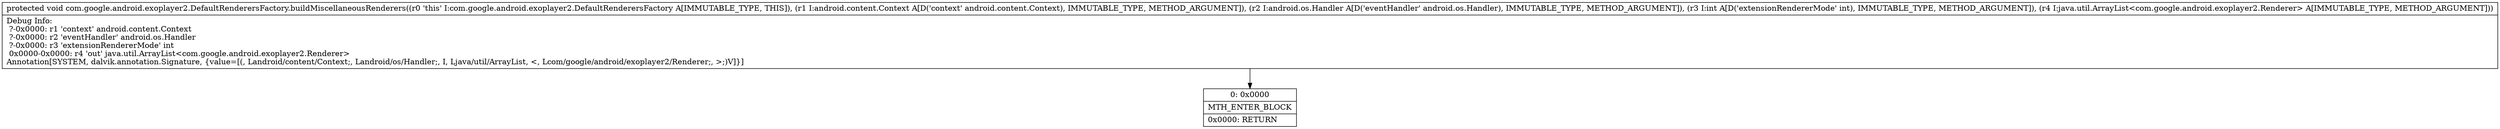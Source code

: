 digraph "CFG forcom.google.android.exoplayer2.DefaultRenderersFactory.buildMiscellaneousRenderers(Landroid\/content\/Context;Landroid\/os\/Handler;ILjava\/util\/ArrayList;)V" {
Node_0 [shape=record,label="{0\:\ 0x0000|MTH_ENTER_BLOCK\l|0x0000: RETURN   \l}"];
MethodNode[shape=record,label="{protected void com.google.android.exoplayer2.DefaultRenderersFactory.buildMiscellaneousRenderers((r0 'this' I:com.google.android.exoplayer2.DefaultRenderersFactory A[IMMUTABLE_TYPE, THIS]), (r1 I:android.content.Context A[D('context' android.content.Context), IMMUTABLE_TYPE, METHOD_ARGUMENT]), (r2 I:android.os.Handler A[D('eventHandler' android.os.Handler), IMMUTABLE_TYPE, METHOD_ARGUMENT]), (r3 I:int A[D('extensionRendererMode' int), IMMUTABLE_TYPE, METHOD_ARGUMENT]), (r4 I:java.util.ArrayList\<com.google.android.exoplayer2.Renderer\> A[IMMUTABLE_TYPE, METHOD_ARGUMENT]))  | Debug Info:\l  ?\-0x0000: r1 'context' android.content.Context\l  ?\-0x0000: r2 'eventHandler' android.os.Handler\l  ?\-0x0000: r3 'extensionRendererMode' int\l  0x0000\-0x0000: r4 'out' java.util.ArrayList\<com.google.android.exoplayer2.Renderer\>\lAnnotation[SYSTEM, dalvik.annotation.Signature, \{value=[(, Landroid\/content\/Context;, Landroid\/os\/Handler;, I, Ljava\/util\/ArrayList, \<, Lcom\/google\/android\/exoplayer2\/Renderer;, \>;)V]\}]\l}"];
MethodNode -> Node_0;
}

